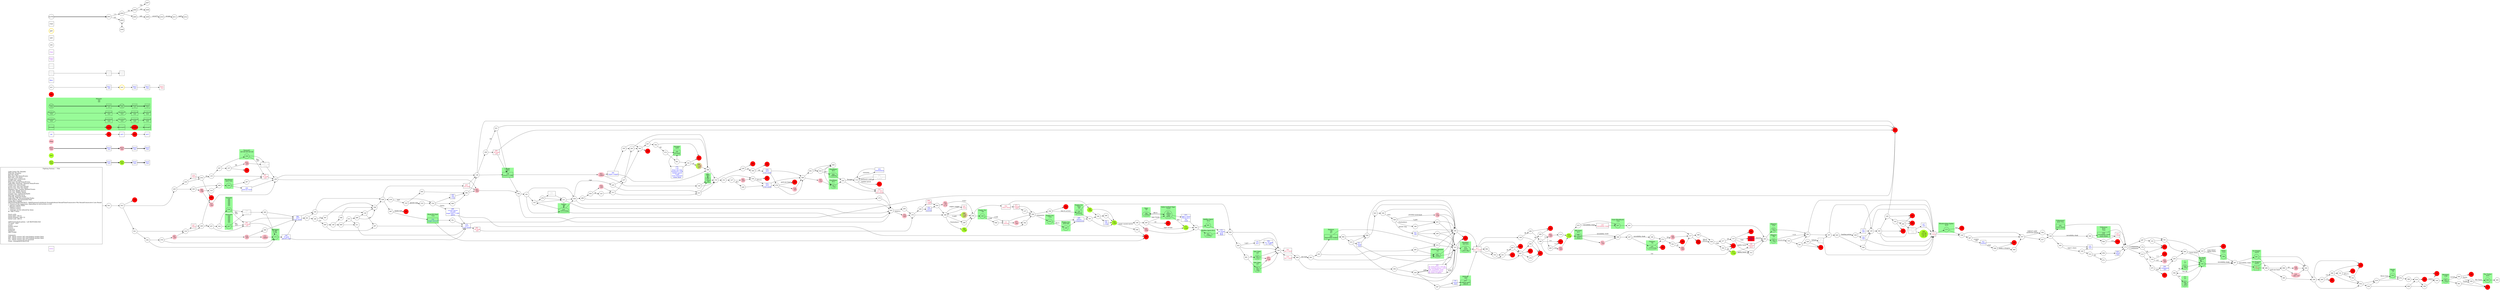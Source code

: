 digraph {
	// graph defaults
	rankdir=LR
	mclimit=50
	nodesep=.3 // changes horizontal separation of nodes
	ranksep=.4 // changes vertical separation of nodes
	node [height=.7
		width=.7
		shape=ellipse
		margin=0]
	edge[weight=5]
	stylesheet="../style.css"
	
	subgraph ShopMenu {
		node [fontcolor = "purple" shape = "rect" margin = 0.1]
		menu
	}

	// a box for a graph label
	// note that you can override the defaults set above
	title [label = "Fighting Fantasy --: Title\n\n \
		Light Green Fill: Benefits\l \
		Pink Fill: Penalties\l \
		Red Fill: Death\l \
		Blue Text: Key Items/Events\l \
		Red Text: Lost Items\l \
		Orange Text: Codewords\l \
		Purple Text: Shops\l \
		Blue Line: Forced Items/Events\l \
		Light Blue Text/Line: Optional Items/Events\l \
		Purple Line: Dice Events\l \
		Green Line: Stat Test Passed\l \
		Brown Line: Stat Test Failed\l \
		Magenta Line: Combat Related Events\l \
		Grey Text: Riddle Answer\l \
		Grey Line: Hidden Option\l \
		Orange Line: Codewords/Spells\l \
		Red Line: Possible Error\l \
		Gold Fill: Required Nodes\l \
		Light Blue Fill: Recommended Nodes\l \
		Gold Outline: Recommended Path\l \
		Green Box: Combat\l \
		SK/ST/LK/AT/AR/TM/CW/CL: Skill/Stamina/Luck/Attack Strength/Attack Round/Time/Consecutive Win Round/Consecutive Lose Round\l \
		?: Chance of this happening, depending on instructions in text\l \
		*: Special Combat Rules\l \
		-: Negative Status\l \
		+: Positive Status\l \
		^: Damage can be reduced by items\l \
		@: Take 2 items\l\l \
		Starts with:\l \
		Initial Skill: 1d6+6\l \
		Initial Stamina: 2d6+12\l \
		Initial Luck: 1d6+6\l\l \
		skill/stamina/luck potion: +all SK/ST/LK&1ILK\l \
		10 meal: +4ST\l \
		sword\l \
		leather armor\l \
		lantern\l \
		tinderbox\l \
		backpack\l \
		2d6+6 gold\l\l \
		Comments:\l \
		039-: Meals restore 3ST until finding another flask\l \
		067-: Meals restore 3ST until finding another flask\l \
		227-: Meals restore 3ST at mountain\l \
		Order: item/gold/AT/SK/ST/LK\l \
		"
		shape = "box"
		margin = 0.1]
		
	subgraph Boost {
		node [style = "filled" color = "greenyellow"]
		boo1 [label = "\N\n text"]
		boo3 [label = "\N\n text"]
		010 [label = "\N\n +1LK"]
		026 [label = "\N\n +2ST"]
		066 [label = "\N\n +1LK"]
		075 [label = "\N\n +1LK"]
		086 [color = "greenyellow:pink" label = "\N\n +1LK\n -2ST"]
		177 [label = "\N\n +2ST"]
		266 [color = "greenyellow:pink" label = "\N\n +1LK\n -2ST"]
		308 [label = "\N\n +all SK/\n +all ST/\n +all LK"]
		389 [label = "\N\n +4ST"]
		bstt
	}

	subgraph Damage {
		node [style = "filled" color = "pink"]
		dam1 [label = "\N\n text"]
		dam3 [label = "\N\n text"]
		003 [label = "\N\n -1d6ST"]
		012 [label = "\N\n -2ST"]
		018 [label = "\N\n -2ST"]
		027 [label = "\N\n -2ST"]
		035 [label = "\N\n -1d6+1ST"]
		052 [label = "\N\n -4ST"]
		083 [label = "\N\n -2LK"]
		097 [label = "\N\n -2ST"]
		110 [label = "\N\n -1LK"]
		118 [label = "\N\n -3ST"]
		147 [label = "\N\n -1ST"]
		186 [label = "\N\n -1SK"]
		199 [label = "\N\n -3ST"]
		203 [label = "\N\n -2ST"]
		233 [label = "\N\n -3ST"]
		234 [label = "\N\n -2ST"]
		253 [label = "\N\n -2ST"]
		259 [label = "\N\n -2ST"]
		274 [label = "\N\n -1d6ST"]
		277 [label = "\N\n -1LK"]
		311 [label = "\N\n -1ST"]
		312 [label = "\N\n -?ST\n (1-2)"]
		337 [label = "\N\n -2ST"]
		339 [label = "\N\n -2ST"]
		376 [label = "\N\n -6ST"]
		377 [label = "\N\n -3ST"]
		ddgg
	}
	
	subgraph Death {
		node [style = "filled" color = "red"]
		ddt
		ddt2
		monddt
		monddt2
		017
		059
		063
		065
		074
		075
		090
		102
		109
		116
		119
		134
		136
		139
		146
		153
		159 [fontcolor = "blue" shape = "rect" label = "\N\n -helmet?\n (2)"]
		163
		170
		174
		185
		187
		191
		192
		197
		209
		216
		229
		235 [label = "\N\n -2ST"]
		252
		260
		262
		263
		273
		280
		288
		292
		317
		324
		328
		329
		331
		347
		349
		360
		363
		381
		ddtt
	}

	subgraph Key_Item {
		node [fontcolor = "blue" shape = "rect"]
		key1 [label = "\N\n info" tooltip = "info text"]
		key2 [label = "\N\n text"]
		key3 [label = "\N\n text"]
		key4 [fontcolor = "crimson" label = "\N\n -text"]
		boo2 [class = "bst" label = "\N\n text"]
		boo4 [class = "bst" label = "\N\n text"]
		boo5 [class = "bst" label = "\N\n text"]
		dam2 [class = "ddg" label = "\N\n text"]
		dam4 [class = "ddg" label = "\N\n text"]
		dam5 [class = "ddg" label = "\N\n text"]
		opt
		opt2 [class = "bst"]
		opt3 [class = "bst"]
		002 [fontcolor = "crimson" label = "\N\n eat 2 meal"]
		005 [fontcolor = "crimson" label = "\N\n -all meal"]
		011 [class = "ddg" label = "\N\n curse\n -2LK"]
		013 [fontcolor = "crimson" label = "\N\n eat 2 meal"]
		015 [class = "ddg" label = "\N\n -2ST?\n (!eat meal)"]
		022 [label = "\N\n Vashti?"]
		029 [label = "\N\n untie?\n (LK)"]
		030 [label = "\N\n Cholumbara"]
		034 [fontcolor = "crimson" label = "\N\n eat 1 meal"]
		039 [fontcolor = "crimson" label = "\N\n -flask"]
		042 [fontcolor = "crimson" label = "\N\n -other items"]
		044 [label = "\N\n info" tooltip = "juja riddle"]
		067 [fontcolor = "crimson" label = "\N\n -flask"]
		071 [class = "bst" fontcolor = "crimson" label = "\N\n -helmet\n +4ST"]
		082 [class = "ddg" fontcolor = "crimson" label = "\N\n -all meal\n -3ST"]
		099 [class = "bst" fontcolor = "crimson" label = "\N\n -1 gold\n +2ST"]
		103 [fontcolor = "crimson" label = "\N\n -invisibility cloak"]
		105 [label = "\N\n ant?"]
		106 [label = "\N\n 10 gold\n garnet ring"]
		111 [fontcolor = "crimson" label = "\N\n -helmet"]
		115 [class = "ddg" label = "\N\n -2ST?\n (!eat meal)"]
		121 [class = "bst" fontcolor = "crimson" label = "\N\n +2~4ST\n (eat meal)"]
		132 [label = "\N\n 10 meals\n pack\n flask"]
		150 [label = "\N\n magic mirror?"]
		152 [class = "bst" label = "\N\n +4ST?\n (sorrel)"]
		167 [label = "\N\n info" tooltip = "3 doors pick wooden"]
		169 [class = "bst" label = "\N\n info\n +1LK" tooltip = "holding 2 objects between oaks"]
		172 [label = "\N\n 3 of:\n brass ear-ring\n Snattacat's tusk\n leather pouch\n 5 gold\n stone statuette\n water flask"]
		179 [class = "ddg" label = "\N\n curse\n -2LK"]
		183 [class = "ddg" fontcolor = "crimson" label = "\N\n -1d meal\n -1ST"]
		188 [fontcolor = "crimson" label = "\N\n -helmet?\n (4x1)"]
		194 [label = "\N\n tied"]
		205 [fontcolor = "crimson" label = "\N\n -item"]
		219 [class = "ddg" label = "\N\n -2ST?\n (!eat meal)"]
		232 [class = "bst" label = "\N\n info\n +1LK" tooltip = "sceptre and orb"]
		238 [label = "\N\n info" tooltip = "3 doors pick wooden"]
		244 [fontcolor = "crimson" label = "\N\n -cloak"]
		246 [class = "ddg" label = "\N\n -companion\n -2ST"]
		248 [class = "bst" label = "\N\n crystal mirror\n 30 gold\n magic bow (+1SK)\n -galrin"]
		268 [label = "\N\n helmet\n 3 companions"]
		269 [label = "\N\n rope"]
		269 [label = "\N\n pick-axe head"]
		304 [class = "ddg" label = "\N\n +0~10 gold\n (-0~5ST)"]
		333 [class = "bst" label = "\N\n tiger's claws\n Hever horn\n 3ST\n +2LK"]
		340 [class = "ddg" fontcolor = "crimson" label = "\N\n -all meal\n -2ST"]
		353 [label = "\N\n info" tooltip = "always pick middle way"]
		361 [class = "ddg" fontcolor = "crimson" label = "\N\n -1d meal\n -1ST"]
		374 [fontcolor = "crimson" label = "\N\n -meal"]
		394 [label = "\N\n copper nugget"]
		398 [class = "ddg" label = "\N\n -2ST?\n (!eat meal)"]
		kkyy
	}
	
	subgraph Key_Word {
		node [fontcolor = "grey" shape = "rect"]
		wrd1 [label = "\N\n text"]
		wrd2 [label = "\N\n text"]
		wrd3 [label = "\N\n text"]
		085 [class = "bst" label = "\N\n Galrin: 100\n +2LK"]
		092 [label = "\N\n sceptre: 1"]
		161 [label = "\N\n orb: 21"]
		215 [class = "bst" label = "\N\n page: 208\n +4ST\n +2LK"]
		301 [label = "\N\n tusk: 11 dragons\n 8 seeds"]
		346 [class = "bst" label = "\N\n Galrin: 100\n +2LK"]
		wrdd
	}
	
	subgraph Shop {
		node [fontcolor = "purple" shape = "rect"]
		shop1 [label = "\N\n text"]
		080 [label = "\N\n 3g: luck potion (+all LK)\l 5g: healing potion (+6ST)\l 10g: invisibility cloak\l 5g: antifreeze potion\l 6g: boots of agility\l"]
		shpp
	}
	
	subgraph Combat {
		style = "filled" color = "palegreen"
		subgraph cluster_00 {
			label = "Monster\n 0/0\n 0/0"
			mon1 [label = "\N\n text"]
			mon2 [shape = "rect" class = "kky" label = "\N\n text"]
			mon3 [label = "\N\n text"]
			mon4 [shape = "rect" class = "kky" label = "\N\n text"]
			mon5 [shape = "rect" class = "kky" label = "\N\n text"]
			monboo1 [class = "bst" label = "\N\n text"]
			monboo2 [shape = "rect" class = "bst kky" label = "\N\n text"]
			monboo3 [class = "bst" label = "\N\n text"]
			monboo4 [shape = "rect" class = "bst kky" label = "\N\n text"]
			monboo5 [shape = "rect" class = "bst kky" label = "\N\n text"]
			mondam1 [class = "ddg" label = "\N\n text"]
			mondam2 [shape = "rect" class = "ddg kky" label = "\N\n text"]
			mondam3 [class = "ddg" label = "\N\n text"]
			mondam4 [shape = "rect" class = "ddg kky" label = "\N\n text"]
			mondam5 [shape = "rect" class = "ddg kky" label = "\N\n text"]
			monopt [shape = "rect" class = "bst kky"]
			monddt
			monopt2 [shape = "rect" class = "bst kky"]
			monddt2
			monopt3 [shape = "rect" class = "bst kky"]
		}

		subgraph cluster_01 {
			label = "Pygmy Orc\n 7/10"
			014
		}
		
		subgraph cluster_02 {
			label = "The Traitor\n 8/10"
			040
		}
		
		subgraph cluster_03 {
			label = "Spit Viper\n 4/4"
			041 [class = "ddg" label = "\N\n -5AT\n -1SK"]
		}
		
		subgraph cluster_04 {
			label = "Alligator\n 7/10"
			043 [label = "\N\n -1AT"]
		}
		
		subgraph cluster_05 {
			label = "Ice Dragon*\n 10/10"
			046 [shape = "rect" fontcolor = "crimson" label = "\N\n -cloak"]
		}
		
		subgraph cluster_06 {
			label = "Shadow Monster\n 7/6"
			055 [label = "\N\n -1DMG"]
		}
		
		subgraph cluster_07 {
			label = "???\n ?/?"
			060 [class = "ddg" label = "\N\n -1SK\n -2ST"]
		}
		
		subgraph cluster_08 {
			label = "Nandibear\n 9/11"
			064 [label = "\N\n -1d6EST"]
		}
		
		subgraph cluster_09 {
			label = "Wildcat*\n 6/8"
			077 [shape = "rect" label = "\N\n wildcat pelt?\n (AR&le;4)"]
		}
		
		subgraph cluster_10 {
			label = "Hellfire Spirit 9/12"
			093 [label = "\N\n +1DMG"]
		}
		
		subgraph cluster_11 {
			label = "Hill Giant\n 9/11"
			098 [shape = "rect" label = "\N\n 3 gold?\n (win)"]
		}
		
		subgraph cluster_12 {
			label = "Nandibear\n 9/11"
			101 [label = "\N\n -1AT"]
		}
		
		subgraph cluster_13 {
			label = "Bloodsucking Spider\n 6/14"
			113
		}
		
		subgraph cluster_14 {
			label = "Pygmy Orc\n 7/8"
			120
		}
		
		subgraph cluster_15 {
			label = "Pygmy Orc\n 6/10 5/8"
			129
		}
		
		subgraph cluster_16 {
			label = "Ice Hulk\n 6/12"
			142
		}
		
		subgraph cluster_17 {
			label = "Chimera\n 7/6"
			145 [class = "ddg" label = "\N\n -1ST/round"]
		}
		
		subgraph cluster_18 {
			label = "Wood Elf Chief\n 7/10"
			150
		}
		
		subgraph cluster_19 {
			label = "Wight\n 9/12"
			156 [shape = "rect" label = "\N\n sword (+1SK)"]
		}
		
		subgraph cluster_20 {
			label = "Spriggan\n 6/8\n 7/8"
			171
		}
		
		subgraph cluster_21 {
			label = "?\n ?/?"
			182 [class = "ddg" label = "\N\n -1ST"]
		}
		
		subgraph cluster_22 {
			label = "Chion\n 7/13"
			198
		}
		
		subgraph cluster_23 {
			label = "Tentacle*\n 6/6\n 6/6\n 6/6\n 6/6\n 6/6"
			207
		}
		
		subgraph cluster_24 {
			label = "Vermin\n 5/6"
			212 [class = "ddg" label = "\N\n -1ST/round"]
		}
		
		subgraph cluster_25 {
			label = "Pygmy Orc\n 6/10\n 5/8"
			220 [shape = "rect" label = "\N\n helmet"]
		}
		
		subgraph cluster_26 {
			label = "Ice Dragon\n 10/14"
			241
		}
		
		subgraph cluster_27 {
			label = "Blackheart\n 6/10 7/10"
			254
		}
		
		subgraph cluster_28 {
			label = "Spit Viper\n 4/4"
			255 [label = "\N\n -2AT"]
		}
		
		subgraph cluster_29 {
			label = "Hellfire Spirit\n 9/12"
			281
		}
		
		subgraph cluster_30 {
			label = "Tribesman*\n 8/10 7/12"
			282 [shape = "rect" class = "kky" label = "\N\n snow-shoes"]
		}
		
		subgraph cluster_31 {
			label = "Morgana\n 11/6"
			295 [label = "\N\n -1DG"]
		}
		
		subgraph cluster_32 {
			label = "Doragar\n 9/10"
			309 [shape = "rect" class = "kky"label = "\N\n Doragar"]
		}
		
		subgraph cluster_33 {
			label = "Tribesman\n 8/10\n 7/12"
			318 [shape = "rect" class = "kky" label = "\N\n -invisibility cloak\n snow-shoes"]
		}
		
		subgraph cluster_34 {
			label = "Bats\n 5/12"
			325 [shape = "rect" class = "loss" label = "\N\n -item\n -1AT"]
		}
		
		subgraph cluster_35 {
			label = "Giant Bloodhawk\n 7/12"
			327
		}
		
		subgraph cluster_36 {
			label = "Tentacle*\n 6/6 6/6 6/6 6/6 6/6"
			330
		}
		
		subgraph cluster_37 {
			label = "Hands\n 7/8"
			335
		}
		
		subgraph cluster_38 {
			label = "Tiger\n ?/?"
			348 [label = "\N\n +2EDG"]
		}
		
		subgraph cluster_39 {
			label = "Saber-toothed Tiger\n 11/12"
			371 [label = "\N\n -1dEST\n -1SK?\n (EST)"]
		}
		
		subgraph cluster_40 {
			label = "Mordida*\n 5/8 5/10"
			375 [class = "ddg" label = "\N\n -2ST?\n (lose AR)"]
		}
		
		subgraph cluster_41 {
			label = "Tentacle\n 6/6\n 6/6\n 6/6\n 6/6\n 6/6"
			379
		}
		
		subgraph cluster_42 {
			label = "Alligator\n 7/8"
			380 [label = "\N\n -1AT"]
		}
		
		subgraph cluster_43 {
			label = "Skeleton\n 5/8\n 5/7"
			386 [shape = "rect" class = "kky" label = "\N\n bejewelled choker"]
		}
		
		cbtt
	}

	subgraph Optional {
		node [shape = "rect" class = "opt kky"]
		opt [class = "opt kky"]
		monopt [class = "opt kky"]
		opt2 [class = "opt kky"]
		monopt2 [class = "opt kky"]
		opt3 [class = "opt kky"]
		monopt3 [class = "opt kky"]
		optt
	}
	
	subgraph Path {
		node [class = "path" penwidth = 3 color = "gold"]
		txt2
		key2 [class = "path"]
		wrd2 [class = "path"]
		key3
		wrd3
		boo3 [class = "path"]
		boo4 [class = "path bst"]
		boo5
		dam3 [class = "path"]
		dam4 [class = "path ddg"]
		dam5
		monboo3 [class = "path bst"]
		monboo4 [class = "path bst kky"]
		monboo5
		mondam3 [class = "path ddg"]
		mondam4 [class = "path ddg kky"]
		mondam5
		mon3 [class = "path"]
		mon4 [class = "path kky"]
		ddt2 [class = "path"]
		opt3 [class = "path opt kky"]
		monddt2 [class = "path"]
		monopt3 [class = "path opt kky"]
		pptt
	}
	
	subgraph Required {
		node [shape = "rect" class = "req kky"]
		key3 [class = "req kky"]
		wrd3 [class = "req kky"]
		boo5 [class = "req kky"]
		dam5 [class = "req kky"]
		monboo5 [class = "req kky"]
		mondam5 [class = "req kky"]
		mon5 [class = "req kky"]
		400 [class = "req" shape = "octagon"]
	}
	
	subgraph Required2 {
		node [shape = "rect" class = "req2 kky"]
		req2 [class = "req2 kky"]
	}
	
	mon1 -> mon2 -> mon3 -> mon4 -> mon5 [penwidth = 3]
	boo1 -> boo2 -> boo3 -> boo4 -> boo5 [penwidth = 3]
	dam1 -> dam2 -> dam3 -> dam4 -> dam5 [penwidth = 3]
	txt1 -> key1 -> txt2 -> key2 -> key3 -> key4
	wrd1 -> wrd2 -> wrd3
	opt -> ddt -> opt2 -> ddt2 -> opt3
	monboo1 -> monboo2 -> monboo3 -> monboo4 -> monboo5
	mondam1 -> mondam2 -> mondam3 -> mondam4 -> mondam5
	monopt -> monddt -> monopt2 -> monddt2 -> monopt3

	myTitle -> z001 [penwidth = 3]
	z001 -> z002 [class = "dice" label = "1-3"]
	z001 -> z003 [class = "dice" label = "4-6"]
	z002 -> z004 [class = "pass" label = "LK"]
	z002 -> z005 [class = "fail"]
	z003 -> z006 [dir = "both"]
	z004 -> z007 [class = "req" label = "req"]
	z004 -> z008 [class = "opt" label = "-opt"]
	z005 -> z009 [class = "info" label = "info"]
	z009 -> z010 [class = "err" label = "error(?)"]
	z010 -> z011 [class = "cbt" label = "escape"]
	z011 -> z012 [class = "skl" label = "spell"]
	{
		rank = same
		z003
		z006
	}

	title -> 001
	001 -> 053
	002 -> 068
	003 -> 394
	003 -> 144
	004 -> 258 [class = "req" label = "Vashti"]
	004 -> 136
	005 -> 027
	005 -> 138
	006 -> 101
	007 -> 288
	007 -> 047
	008 -> 111
	009 -> 211
	009 -> 073
	010 -> 098
	010 -> 070
	011 -> 056
	011 -> 323
	012 -> 085
	013 -> 148
	013 -> 047
	013 -> 332
	013 -> 062
	013 -> 221
	014 -> 268
	014 -> 129 [class = "cbt" label = "AR>5"]
	015 -> 399
	015 -> 276
	016 -> 059
	016 -> 306
	017
	018 -> 313
	019 -> 335 [class = "req" label = "Hever horn"]
	019 -> 072
	020 -> 140
	020 -> 202
	021 -> 316
	021 -> 242
	022 -> 208 [class = "pwd" label = "page"]
	022 -> 329
	023 -> 164
	023 -> 336
	024 -> 312
	024 -> 396
	025 -> 338 [class = "opt" label = "-healing potion"]
	025 -> 300
	026 -> 058 [class = "req" label = "magic crystal mirror"]
	026 -> 149
	027 -> 362
	028 -> 218
	028 -> 005
	028 -> 087
	029 -> 173
	030 -> 112
	031 -> 263
	031 -> 156
	032 -> 019
	032 -> 224
	033 -> 064 [class = "pass" label = "SK-1"]
	033 -> 006 [class = "fail"]
	034 -> 068
	035 -> 204
	036 -> 343
	036 -> 289
	036 -> 225 [class = "opt" label = "rope"]
	037 -> 344 [class = "req" label = "wildcat's pelt/\n antifreeze potion"]
	037 -> 227
	038 -> 302 [class = "opt" label = "-rope"]
	038 -> 217
	039 -> 076
	040 -> 400
	041 -> 277
	041 -> 140
	042 -> 071
	042 -> 389
	043 -> 393
	044 -> 336
	044 -> 323
	044 -> 249
	045 -> 382
	046 -> 204
	046 -> 298
	047 -> 090
	047 -> 278
	047 -> 134
	047 -> 359
	048 -> 358
	049 -> 306
	049 -> 016
	050 -> 029
	051 -> 033 [class = "pass" label = "LK"]
	051 -> 006 [class = "fail"]
	052 -> 114
	053 -> 109
	053 -> 245
	053 -> 021
	054 -> 124 [class = "pass" label = "LK"]
	054 -> 018 [class = "fail"]
	055 -> 323
	055 -> 336
	056 -> 023
	056 -> 336
	057 -> 352
	057 -> 388
	058 -> 209
	059 -> 100 [class = "pwd" label = "Galrin"]
	060 -> 142
	061 -> 309
	061 -> 141
	062 -> 332
	063
	064 -> 222
	065
	066 -> 078
	067 -> 226
	068 -> 291 [class = "req" label = "ant trail"]
	068 -> 350
	069 -> 382
	070 -> 103 [class = "opt" label = "invisibility cloak"]
	070 -> 327
	071 -> 166
	071 -> 137
	072 -> 369
	072 -> 170
	073 -> 211
	073 -> 286
	074
	075 -> 372 [class = "req" label = "agility boots"]
	075 -> 188
	076 -> 135 [class = "pass" label = "LK"]
	076 -> 280 [class = "fail"]
	077 -> 013
	078 -> 042
	078 -> 120
	079 -> 171
	079 -> 097
	080 -> 236
	080 -> 323
	080 -> 336
	081 -> 258 [class = "req" label = "Vashti"]
	081 -> 347
	082 -> 178
	083 -> 384
	084 -> 315
	084 -> 056
	085 -> 108
	086 -> 388
	087 -> 192 [class = "req" label = "hands tied"]
	087 -> 150
	088 -> 037
	089 -> 254
	090
	091 -> 255 [class = "pass" label = "LK"]
	091 -> 041 [class = "fail"]
	092 -> 231
	093 -> 132
	094 -> 244 [class = "dice" label = "1-3"]
	094 -> 174 [class = "dice" label = "4-6"]
	095 -> 297
	095 -> 158
	096 -> 339 [class = "pass" label = "LK"]
	096 -> 035 [class = "fail"]
	097 -> 316
	097 -> 234
	098 -> 180 [class = "opt" label = "-invisibility cloak"]
	098 -> 311
	098 -> 180
	099 -> 024
	100 -> 295
	101 -> 222
	102
	103 -> 327
	104 -> 197 [class = "fail"]
	104 -> 015 [class = "pass" label = "ST&ge;12"]
	105 -> 304
	105 -> 140
	106 -> 115
	106 -> 398
	107 -> 231
	107 -> 279
	108 -> 027
	108 -> 138
	109
	110 -> 336
	110 -> 323
	111 -> 166
	111 -> 377
	111 -> 342
	112 -> 301 [class = "req" label = "snattacat's tusk"]
	112 -> 331 [class = "req" label = "leather pouch"]
	112 -> 030 [class = "req" label = "statuette"]
	112 -> 121
	113 -> 273 [class = "cbt" label = "flee"]
	113 -> 126
	114 -> 010
	115 -> 263
	115 -> 082
	116
	117 -> 235
	117 -> 368
	118 -> 399
	119
	120 -> 008 [class = "cbt" label = ">2AR"]
	120 -> 111 [class = "cbt" label = ">2AR"]
	121 -> 343
	122 -> 261
	122 -> 393
	123 -> 198 [class = "req" label = "snow-shoes/\n agility boots"]
	123 -> 363
	124 -> 313
	125 -> 374
	125 -> 345
	126 -> 387
	126 -> 037
	127 -> 203 [class = "fail"]
	127 -> 228 [class = "pass" label = "SK-1"]
	128 -> 390 [class = "opt" label = "-invisibility cloak"]
	128 -> 383
	128 -> 282
	129 -> 268
	130 -> 297 [class = "pass" label = "LK"]
	130 -> 358 [class = "fail"]
	131 -> 153 [class = "fail"]
	131 -> 354 [class = "pass" label = "ST&ge;11"]
	132 -> 020
	133 -> 372 [class = "req" label = "agility boots"]
	133 -> 188 [class = "req" label = "rope"]
	133 -> 159
	133 -> 324
	134
	135 -> 183
	135 -> 307
	136
	137 -> 166
	138 -> 156
	138 -> 263
	138 -> 189
	139
	140 -> 002
	140 -> 034
	141 -> 086 [class = "pass" label = "LK"]
	141 -> 163 [class = "fail"]
	142 -> 267 [class = "opt" label = "-invisibility cloak"]
	142 -> 392 [class = "cbt" label = "win AR"]
	142 -> 267
	143 -> 360
	143 -> 341
	144 -> 325
	144 -> 370
	145 -> 063
	145 -> 272
	146
	147 -> 101
	148 -> 134 [class = "fail"]
	148 -> 206 [class = "pass" label = "SK"]
	149 -> 240
	149 -> 083
	150 -> 209
	150 -> 351
	151 -> 127
	151 -> 104
	152 -> 024
	153
	154 -> 248 [class = "opt" label = "-Galrin"]
	154 -> 169
	154 -> 069
	155 -> 314
	155 -> 194
	156 -> 362
	156 -> 003
	157 -> 216 [class = "fail"]
	157 -> 012 [class = "pass" label = "SK"]
	158 -> 009
	158 -> 048
	159 -> 293 [class = "dice" label = "3x(2-6)"]
	160 -> 219 [class = "pass" label = "LK"]
	160 -> 349 [class = "fail"]
	161 -> 357
	161 -> 374
	162 -> 259 [class = "pass" label = "LK"]
	162 -> 139 [class = "fail"]
	163
	164 -> 326 [class = "opt" label = "-item"]
	164 -> 336
	165 -> 381
	165 -> 263
	165 -> 193
	166 -> 014 [class = "req" label = "companion"]
	166 -> 356
	167 -> 374
	168 -> 052 [class = "dice" label = "1-2"]
	168 -> 017 [class = "dice" label = "3-4"]
	168 -> 116 [class = "dice" label = "5-6"]
	169 -> 382
	170
	171 -> 106
	172 -> 141
	173 -> 287
	173 -> 210 [class = "req" label = "1 companion"]
	173 -> 176 [class = "req" label = "2 companion"]
	174
	175 -> 343
	176 -> 378 [class = "pass" label = "LK"]
	176 -> 360 [class = "fail"]
	177 -> 384
	178 -> 305
	178 -> 396
	179 -> 077
	180 -> 247
	180 -> 117
	181 -> 036
	181 -> 212
	181 -> 107
	182 -> 142
	183 -> 108
	184 -> 296
	184 -> 232
	185
	186 -> 337
	186 -> 310
	187
	188 -> 293
	189 -> 031 [class = "pass" label = "LK"]
	189 -> 340 [class = "fail"]
	190 -> 272
	191
	192
	193 -> 229
	193 -> 264
	193 -> 187
	194 -> 173
	195 -> 391 [class = "dice" label = "1-4"]
	195 -> 095 [class = "dice" label = "5-6"]
	196 -> 223
	197
	198 -> 267
	199 -> 117
	200 -> 178
	201 -> 293
	202 -> 105 [class = "req" label = "+ant?"]
	202 -> 091
	202 -> 140
	203 -> 104
	204 -> 256
	205 -> 396
	206 -> 102
	206 -> 168
	207 -> 361 [class = "cbt" label = "flee\n -2ST"]
	207 -> 346
	208 -> 088 [class = "pwd" label = "seeds x dragons"]
	208 -> 329
	209
	210 -> 275 [class = "pass" label = "LK"]
	210 -> 360 [class = "fail"]
	211 -> 115
	212 -> 036
	212 -> 107
	212 -> 343
	213 -> 325
	213 -> 370
	214 -> 323
	214 -> 336
	215 -> 308
	215 -> 167
	216
	217 -> 133 [class = "pass" label = "LK"]
	217 -> 116 [class = "fail"]
	218 -> 319 [class = "req" label = "tied"]
	218 -> 154
	219 -> 399
	219 -> 276
	220 -> 321
	220 -> 020
	221 -> 007 [class = "pass" label = "LK"]
	221 -> 191 [class = "fail"]
	222 -> 112 [class = "req" label = "Dorager"]
	222 -> 121
	223 -> 336
	223 -> 323
	224 -> 049
	224 -> 019
	225 -> 237
	225 -> 213
	226 -> 257 [class = "pass" label = "LK"]
	226 -> 280 [class = "fail"]
	227 -> 128
	228 -> 015
	229
	230 -> 039
	230 -> 076
	231 -> 036
	231 -> 212
	231 -> 343
	232 -> 026
	233 -> 250
	234 -> 274
	234 -> 294
	235 -> 038 [class = "pass" label = "SK&ge;8\n ST&ge;12"]
	236 -> 080 [class = "opt" label = "gold"]
	236 -> 397
	236 -> 185
	237 -> 283
	237 -> 364
	238 -> 125
	238 -> 374
	239 -> 160 [class = "pass" label = "LK"]
	239 -> 260 [class = "fail"]
	240 -> 177 [class = "pass" label = "tiger escape"]
	240 -> 371 [class = "pass" label = "tiger found"]
	240 -> 262 [class = "dice" label = "C9"]
	241 -> 204
	241 -> 298
	242 -> 079
	242 -> 171
	243 -> 386
	243 -> 285
	244 -> 173
	245 -> 230
	245 -> 303
	246 -> 250
	247 -> 190 [class = "opt" label = "-invisibility cloak"]
	247 -> 145
	248 -> 209
	248 -> 115
	249 -> 336
	249 -> 323
	250 -> 284
	250 -> 142
	251 -> 334
	251 -> 195
	252
	253 -> 010
	254 -> 269
	254 -> 367
	255 -> 277
	255 -> 140
	256 -> 032
	256 -> 119
	256 -> 290
	257 -> 361
	257 -> 322
	258 -> 040 [class = "pwd" label = "Ifor Tynin"]
	258 -> 347
	259 -> 117
	260
	261 -> 320
	261 -> 074
	261 -> 393
	262
	263
	264 -> 229
	264 -> 381
	264 -> 215
	265 -> 017 [class = "dice" label = "1-4"]
	265 -> 253 [class = "dice" label = "5-6"]
	266 -> 078
	267 -> 046 [class = "opt" label = "-invisibility cloak"]
	267 -> 241
	268 -> 321
	269 -> 108
	270 -> 154
	271 -> 173
	272 -> 199 [class = "pass" label = "LK"]
	272 -> 162 [class = "fail"]
	273
	274 -> 171
	275 -> 317 [class = "req" label = "tied"]
	275 -> 246
	276 -> 118
	276 -> 292 [class = "opt" label = "-pick-axe head"]
	276 -> 399
	277 -> 140
	278 -> 134
	279 -> 231
	279 -> 092
	280
	281 -> 132
	282 -> 173
	283 -> 364
	283 -> 388
	284 -> 142 [class = "opt" label = "!snow-shoes"]
	284 -> 123
	285 -> 055
	285 -> 214
	286 -> 130
	286 -> 358
	287 -> 143
	287 -> 341
	288
	289 -> 175
	289 -> 054
	290 -> 065 [class = "dice" label = "1-4"]
	290 -> 366 [class = "dice" label = "5-6"]
	291 -> 055
	291 -> 243
	292
	293 -> 043
	293 -> 380
	294 -> 398
	295 -> 004 [class = "req" label = "cursed"]
	295 -> 081
	296 -> 026
	297 -> 115
	298 -> 395 [class = "req" label = "pick-axe head"]
	298 -> 096
	299 -> 078
	300 -> 125
	300 -> 374
	301 -> 112
	302 -> 116 [class = "fail"]
	302 -> 075 [class = "pass" label = "SK"]
	303 -> 089
	303 -> 186
	304 -> 140
	305 -> 099
	305 -> 152
	306 -> 170
	307 -> 157
	307 -> 330
	308 -> 374
	309 -> 172
	310 -> 089
	311 -> 180
	312 -> 078 [class = "dice" label = "5-6x3"]
	313 -> 237
	313 -> 213
	314 -> 271 [class = "pass" label = "LK"]
	314 -> 050 [class = "fail"]
	315 -> 011
	315 -> 056
	315 -> 323
	316 -> 067
	316 -> 226
	317
	318 -> 173
	319 -> 270 [class = "req" label = "garnet ring"]
	319 -> 045
	320 -> 161 [class = "req" label = "helmet"]
	320 -> 074
	321 -> 184
	321 -> 026
	322 -> 379
	322 -> 207
	323 -> 080 [class = "opt" label = "gold"]
	323 -> 375
	323 -> 185
	324
	325 -> 370
	326 -> 223 [class = "req" label = "3 gold"]
	326 -> 110 [class = "req" label = "jewelled neck-band"]
	326 -> 044 [class = "req" label = "garnet ring"]
	326 -> 196 [class = "req" label = "Cholumbara"]
	327 -> 201
	328
	329
	330 -> 183 [class = "cbt" label = "flee\n -2ST"]
	330 -> 085
	331
	332 -> 047
	332 -> 221
	333 -> 384
	334 -> 130
	334 -> 028
	335 -> 072
	336 -> 080 [class = "opt" label = "gold"]
	336 -> 013
	336 -> 185
	337 -> 108
	338 -> 353
	338 -> 238
	339 -> 204
	340 -> 263
	340 -> 156
	341 -> 284
	341 -> 142
	342 -> 166
	343 -> 376 [class = "req" label = "meal&le;2"]
	343 -> 200
	344 -> 128
	345 -> 374
	345 -> 187
	345 -> 229
	345 -> 165
	346 -> 385
	347
	348 -> 371
	349
	350 -> 236
	350 -> 055
	351 -> 115
	352 -> 373 [class = "pass" label = "LK"]
	352 -> 163 [class = "fail"]
	353 -> 125
	353 -> 374
	354 -> 119
	354 -> 032
	355 -> 283
	355 -> 364
	356 -> 220 [class = "opt" label = "bow & arrows"]
	356 -> 252
	357 -> 025
	357 -> 125
	358 -> 028
	359 -> 134 [class = "fail"]
	359 -> 365 [class = "pass" label = "SK"]
	360
	361 -> 398
	361 -> 171
	362 -> 181
	362 -> 343
	363
	364 -> 328
	364 -> 057
	365 -> 102
	365 -> 265
	366 -> 131
	366 -> 119
	366 -> 032
	367 -> 183
	368 -> 038
	369 -> 016
	370 -> 239
	370 -> 151
	371 -> 348 [class = "cbt" label = "AR>4"]
	371 -> 333
	371 -> 177 [class = "cbt" label = "flee"]
	372 -> 293
	373 -> 061
	373 -> 309
	374 -> 113
	374 -> 126
	375 -> 013
	376 -> 178
	377 -> 342
	378 -> 146 [class = "dice" label = "1-3"]
	378 -> 233 [class = "dice" label = "4-6"]
	379 -> 361 [class = "cbt" label = "flee\n -2ST"]
	379 -> 346
	380 -> 393 [class = "dice" label = "4-10"]
	380 -> 122 [class = "dice" label = "2,3,11,12"]
	381
	382 -> 027
	382 -> 138
	383 -> 155 [class = "req" label = "tiger's claws"]
	383 -> 194
	384 -> 093
	384 -> 281
	385 -> 398
	385 -> 171
	386 -> 084
	386 -> 214
	387 -> 022 [class = "pwd" label = "scepter\n orb"]
	387 -> 037
	388 -> 325
	388 -> 370
	389 -> 026
	389 -> 184
	390 -> 094
	390 -> 318
	391 -> 358
	392 -> 182 [class = "pass" label = "LK"]
	392 -> 060 [class = "pass" label = "fail"]
	393 -> 357
	393 -> 374
	394 -> 355
	394 -> 388
	395 -> 256
	396 -> 299 [class = "req" label = "2 gold"]
	396 -> 066 [class = "req" label = "Cholumbara"]
	396 -> 205 [class = "req" label = "copper nugget"]
	396 -> 266
	397 -> 179
	397 -> 077
	398 -> 334
	398 -> 251
	399 -> 051
	399 -> 147
	400

/*
	001 [fontsize=25]
	002 [fontsize=25]
	003 [fontsize=25]
	004 [fontsize=25]
	005 [fontsize=25]
	006 [fontsize=25]
	007 [fontsize=25]
	008 [fontsize=25]
	009 [fontsize=25]
	010 [fontsize=25]
	011 [fontsize=25]
	012 [fontsize=25]
	013 [fontsize=25]
	014 [fontsize=25]
	015 [fontsize=25]
	016 [fontsize=25]
	017 [fontsize=25]
	018 [fontsize=25]
	019 [fontsize=25]
	020 [fontsize=25]
	021 [fontsize=25]
	022 [fontsize=25]
	023 [fontsize=25]
	024 [fontsize=25]
	025 [fontsize=25]
	026 [fontsize=25]
	027 [fontsize=25]
	028 [fontsize=25]
	029 [fontsize=25]
	030 [fontsize=25]
	031 [fontsize=25]
	032 [fontsize=25]
	033 [fontsize=25]
	034 [fontsize=25]
	035 [fontsize=25]
	036 [fontsize=25]
	037 [fontsize=25]
	038 [fontsize=25]
	039 [fontsize=25]
	040 [fontsize=25]
	041 [fontsize=25]
	042 [fontsize=25]
	043 [fontsize=25]
	044 [fontsize=25]
	045 [fontsize=25]
	046 [fontsize=25]
	047 [fontsize=25]
	048 [fontsize=25]
	049 [fontsize=25]
	050 [fontsize=25]
	051 [fontsize=25]
	052 [fontsize=25]
	053 [fontsize=25]
	054 [fontsize=25]
	055 [fontsize=25]
	056 [fontsize=25]
	057 [fontsize=25]
	058 [fontsize=25]
	059 [fontsize=25]
	060 [fontsize=25]
	061 [fontsize=25]
	062 [fontsize=25]
	063 [fontsize=25]
	064 [fontsize=25]
	065 [fontsize=25]
	066 [fontsize=25]
	067 [fontsize=25]
	068 [fontsize=25]
	069 [fontsize=25]
	070 [fontsize=25]
	071 [fontsize=25]
	072 [fontsize=25]
	073 [fontsize=25]
	074 [fontsize=25]
	075 [fontsize=25]
	076 [fontsize=25]
	077 [fontsize=25]
	078 [fontsize=25]
	079 [fontsize=25]
	080 [fontsize=25]
	081 [fontsize=25]
	082 [fontsize=25]
	083 [fontsize=25]
	084 [fontsize=25]
	085 [fontsize=25]
	086 [fontsize=25]
	087 [fontsize=25]
	088 [fontsize=25]
	089 [fontsize=25]
	090 [fontsize=25]
	091 [fontsize=25]
	092 [fontsize=25]
	093 [fontsize=25]
	094 [fontsize=25]
	095 [fontsize=25]
	096 [fontsize=25]
	097 [fontsize=25]
	098 [fontsize=25]
	099 [fontsize=25]
	100 [fontsize=25]
	101 [fontsize=25]
	102 [fontsize=25]
	103 [fontsize=25]
	104 [fontsize=25]
	105 [fontsize=25]
	106 [fontsize=25]
	107 [fontsize=25]
	108 [fontsize=25]
	109 [fontsize=25]
	110 [fontsize=25]
	111 [fontsize=25]
	112 [fontsize=25]
	113 [fontsize=25]
	114 [fontsize=25]
	115 [fontsize=25]
	116 [fontsize=25]
	117 [fontsize=25]
	118 [fontsize=25]
	119 [fontsize=25]
	120 [fontsize=25]
	121 [fontsize=25]
	122 [fontsize=25]
	123 [fontsize=25]
	124 [fontsize=25]
	125 [fontsize=25]
	126 [fontsize=25]
	127 [fontsize=25]
	128 [fontsize=25]
	129 [fontsize=25]
	130 [fontsize=25]
	131 [fontsize=25]
	132 [fontsize=25]
	133 [fontsize=25]
	134 [fontsize=25]
	135 [fontsize=25]
	136 [fontsize=25]
	137 [fontsize=25]
	138 [fontsize=25]
	139 [fontsize=25]
	140 [fontsize=25]
	141 [fontsize=25]
	142 [fontsize=25]
	143 [fontsize=25]
	144 [fontsize=25]
	145 [fontsize=25]
	146 [fontsize=25]
	147 [fontsize=25]
	148 [fontsize=25]
	149 [fontsize=25]
	150 [fontsize=25]
	151 [fontsize=25]
	152 [fontsize=25]
	153 [fontsize=25]
	154 [fontsize=25]
	155 [fontsize=25]
	156 [fontsize=25]
	157 [fontsize=25]
	158 [fontsize=25]
	159 [fontsize=25]
	160 [fontsize=25]
	161 [fontsize=25]
	162 [fontsize=25]
	163 [fontsize=25]
	164 [fontsize=25]
	165 [fontsize=25]
	166 [fontsize=25]
	167 [fontsize=25]
	168 [fontsize=25]
	169 [fontsize=25]
	170 [fontsize=25]
	171 [fontsize=25]
	172 [fontsize=25]
	173 [fontsize=25]
	174 [fontsize=25]
	175 [fontsize=25]
	176 [fontsize=25]
	177 [fontsize=25]
	178 [fontsize=25]
	179 [fontsize=25]
	180 [fontsize=25]
	181 [fontsize=25]
	182 [fontsize=25]
	183 [fontsize=25]
	184 [fontsize=25]
	185 [fontsize=25]
	186 [fontsize=25]
	187 [fontsize=25]
	188 [fontsize=25]
	189 [fontsize=25]
	190 [fontsize=25]
	191 [fontsize=25]
	192 [fontsize=25]
	193 [fontsize=25]
	194 [fontsize=25]
	195 [fontsize=25]
	196 [fontsize=25]
	197 [fontsize=25]
	198 [fontsize=25]
	199 [fontsize=25]
	200 [fontsize=25]
	201 [fontsize=25]
	202 [fontsize=25]
	203 [fontsize=25]
	204 [fontsize=25]
	205 [fontsize=25]
	206 [fontsize=25]
	207 [fontsize=25]
	208 [fontsize=25]
	209 [fontsize=25]
	210 [fontsize=25]
	211 [fontsize=25]
	212 [fontsize=25]
	213 [fontsize=25]
	214 [fontsize=25]
	215 [fontsize=25]
	216 [fontsize=25]
	217 [fontsize=25]
	218 [fontsize=25]
	219 [fontsize=25]
	220 [fontsize=25]
	221 [fontsize=25]
	222 [fontsize=25]
	223 [fontsize=25]
	224 [fontsize=25]
	225 [fontsize=25]
	226 [fontsize=25]
	227 [fontsize=25]
	228 [fontsize=25]
	229 [fontsize=25]
	230 [fontsize=25]
	231 [fontsize=25]
	232 [fontsize=25]
	233 [fontsize=25]
	234 [fontsize=25]
	235 [fontsize=25]
	236 [fontsize=25]
	237 [fontsize=25]
	238 [fontsize=25]
	239 [fontsize=25]
	240 [fontsize=25]
	241 [fontsize=25]
	242 [fontsize=25]
	243 [fontsize=25]
	244 [fontsize=25]
	245 [fontsize=25]
	246 [fontsize=25]
	247 [fontsize=25]
	248 [fontsize=25]
	249 [fontsize=25]
	250 [fontsize=25]
	251 [fontsize=25]
	252 [fontsize=25]
	253 [fontsize=25]
	254 [fontsize=25]
	255 [fontsize=25]
	256 [fontsize=25]
	257 [fontsize=25]
	258 [fontsize=25]
	259 [fontsize=25]
	260 [fontsize=25]
	261 [fontsize=25]
	262 [fontsize=25]
	263 [fontsize=25]
	264 [fontsize=25]
	265 [fontsize=25]
	266 [fontsize=25]
	267 [fontsize=25]
	268 [fontsize=25]
	269 [fontsize=25]
	270 [fontsize=25]
	271 [fontsize=25]
	272 [fontsize=25]
	273 [fontsize=25]
	274 [fontsize=25]
	275 [fontsize=25]
	276 [fontsize=25]
	277 [fontsize=25]
	278 [fontsize=25]
	279 [fontsize=25]
	280 [fontsize=25]
	281 [fontsize=25]
	282 [fontsize=25]
	283 [fontsize=25]
	284 [fontsize=25]
	285 [fontsize=25]
	286 [fontsize=25]
	287 [fontsize=25]
	288 [fontsize=25]
	289 [fontsize=25]
	290 [fontsize=25]
	291 [fontsize=25]
	292 [fontsize=25]
	293 [fontsize=25]
	294 [fontsize=25]
	295 [fontsize=25]
	296 [fontsize=25]
	297 [fontsize=25]
	298 [fontsize=25]
	299 [fontsize=25]
	300 [fontsize=25]
	301 [fontsize=25]
	302 [fontsize=25]
	303 [fontsize=25]
	304 [fontsize=25]
	305 [fontsize=25]
	306 [fontsize=25]
	307 [fontsize=25]
	308 [fontsize=25]
	309 [fontsize=25]
	310 [fontsize=25]
	311 [fontsize=25]
	312 [fontsize=25]
	313 [fontsize=25]
	314 [fontsize=25]
	315 [fontsize=25]
	316 [fontsize=25]
	317 [fontsize=25]
	318 [fontsize=25]
	319 [fontsize=25]
	320 [fontsize=25]
	321 [fontsize=25]
	322 [fontsize=25]
	323 [fontsize=25]
	324 [fontsize=25]
	325 [fontsize=25]
	326 [fontsize=25]
	327 [fontsize=25]
	328 [fontsize=25]
	329 [fontsize=25]
	330 [fontsize=25]
	331 [fontsize=25]
	332 [fontsize=25]
	333 [fontsize=25]
	334 [fontsize=25]
	335 [fontsize=25]
	336 [fontsize=25]
	337 [fontsize=25]
	338 [fontsize=25]
	339 [fontsize=25]
	340 [fontsize=25]
	341 [fontsize=25]
	342 [fontsize=25]
	343 [fontsize=25]
	344 [fontsize=25]
	345 [fontsize=25]
	346 [fontsize=25]
	347 [fontsize=25]
	348 [fontsize=25]
	349 [fontsize=25]
	350 [fontsize=25]
	351 [fontsize=25]
	352 [fontsize=25]
	353 [fontsize=25]
	354 [fontsize=25]
	355 [fontsize=25]
	356 [fontsize=25]
	357 [fontsize=25]
	358 [fontsize=25]
	359 [fontsize=25]
	360 [fontsize=25]
	361 [fontsize=25]
	362 [fontsize=25]
	363 [fontsize=25]
	364 [fontsize=25]
	365 [fontsize=25]
	366 [fontsize=25]
	367 [fontsize=25]
	368 [fontsize=25]
	369 [fontsize=25]
	370 [fontsize=25]
	371 [fontsize=25]
	372 [fontsize=25]
	373 [fontsize=25]
	374 [fontsize=25]
	375 [fontsize=25]
	376 [fontsize=25]
	377 [fontsize=25]
	378 [fontsize=25]
	379 [fontsize=25]
	380 [fontsize=25]
	381 [fontsize=25]
	382 [fontsize=25]
	383 [fontsize=25]
	384 [fontsize=25]
	385 [fontsize=25]
	386 [fontsize=25]
	387 [fontsize=25]
	388 [fontsize=25]
	389 [fontsize=25]
	390 [fontsize=25]
	391 [fontsize=25]
	392 [fontsize=25]
	393 [fontsize=25]
	394 [fontsize=25]
	395 [fontsize=25]
	396 [fontsize=25]
	397 [fontsize=25]
	398 [fontsize=25]
	399 [fontsize=25]
	400 [fontsize=25]
	401 [fontsize=25]
	402 [fontsize=25]
	403 [fontsize=25]
	404 [fontsize=25]
	405 [fontsize=25]
	406 [fontsize=25]
	407 [fontsize=25]
	408 [fontsize=25]
	409 [fontsize=25]
	410 [fontsize=25]
	411 [fontsize=25]
	412 [fontsize=25]
	413 [fontsize=25]
	414 [fontsize=25]
	415 [fontsize=25]
	416 [fontsize=25]
	417 [fontsize=25]
	418 [fontsize=25]
	419 [fontsize=25]
	420 [fontsize=25]
	421 [fontsize=25]
	422 [fontsize=25]
	423 [fontsize=25]
	424 [fontsize=25]
	425 [fontsize=25]
	426 [fontsize=25]
	427 [fontsize=25]
	428 [fontsize=25]
	429 [fontsize=25]
	430 [fontsize=25]
	431 [fontsize=25]
	432 [fontsize=25]
	433 [fontsize=25]
	434 [fontsize=25]
	435 [fontsize=25]
	436 [fontsize=25]
	437 [fontsize=25]
	438 [fontsize=25]
	439 [fontsize=25]
	440 [fontsize=25]
	441 [fontsize=25]
	442 [fontsize=25]
	443 [fontsize=25]
	444 [fontsize=25]
	445 [fontsize=25]
	446 [fontsize=25]
	447 [fontsize=25]
	448 [fontsize=25]
	449 [fontsize=25]
	450 [fontsize=25]
	451 [fontsize=25]
	452 [fontsize=25]
	453 [fontsize=25]
	454 [fontsize=25]
	455 [fontsize=25]
	456 [fontsize=25]
	457 [fontsize=25]
	458 [fontsize=25]
	459 [fontsize=25]
	460 [fontsize=25]
	461 [fontsize=25]
	462 [fontsize=25]
	463 [fontsize=25]
	464 [fontsize=25]
	465 [fontsize=25]
	466 [fontsize=25]
	467 [fontsize=25]
	468 [fontsize=25]
	469 [fontsize=25]
	470 [fontsize=25]
	471 [fontsize=25]
	472 [fontsize=25]
	473 [fontsize=25]
	474 [fontsize=25]
	475 [fontsize=25]
	476 [fontsize=25]
	477 [fontsize=25]
	478 [fontsize=25]
	479 [fontsize=25]
	480 [fontsize=25]
	481 [fontsize=25]
	482 [fontsize=25]
	483 [fontsize=25]
	484 [fontsize=25]
	485 [fontsize=25]
	486 [fontsize=25]
	487 [fontsize=25]
	488 [fontsize=25]
	489 [fontsize=25]
	490 [fontsize=25]
	491 [fontsize=25]
	492 [fontsize=25]
	493 [fontsize=25]
	494 [fontsize=25]
	495 [fontsize=25]
	496 [fontsize=25]
	497 [fontsize=25]
	498 [fontsize=25]
	499 [fontsize=25]
	500 [fontsize=25]
	501 [fontsize=25]
	502 [fontsize=25]
	503 [fontsize=25]
	504 [fontsize=25]
	505 [fontsize=25]
	506 [fontsize=25]
	507 [fontsize=25]
	508 [fontsize=25]
	509 [fontsize=25]
	510 [fontsize=25]
	511 [fontsize=25]
	512 [fontsize=25]
	513 [fontsize=25]
	514 [fontsize=25]
	515 [fontsize=25]
	516 [fontsize=25]
	517 [fontsize=25]
	518 [fontsize=25]
	519 [fontsize=25]
	520 [fontsize=25]
	521 [fontsize=25]
	522 [fontsize=25]
	523 [fontsize=25]
	524 [fontsize=25]
	525 [fontsize=25]
	526 [fontsize=25]
	527 [fontsize=25]
	528 [fontsize=25]
	529 [fontsize=25]
	530 [fontsize=25]
	531 [fontsize=25]
	532 [fontsize=25]
	533 [fontsize=25]
	534 [fontsize=25]
	535 [fontsize=25]
	536 [fontsize=25]
	537 [fontsize=25]
	538 [fontsize=25]
	539 [fontsize=25]
	540 [fontsize=25]
	541 [fontsize=25]
	542 [fontsize=25]
	543 [fontsize=25]
	544 [fontsize=25]
	545 [fontsize=25]
	546 [fontsize=25]
	547 [fontsize=25]
	548 [fontsize=25]
	549 [fontsize=25]
	550 [fontsize=25]
	551 [fontsize=25]
	552 [fontsize=25]
	553 [fontsize=25]
	554 [fontsize=25]
	555 [fontsize=25]
	556 [fontsize=25]
	557 [fontsize=25]
	558 [fontsize=25]
	559 [fontsize=25]
	560 [fontsize=25]
	561 [fontsize=25]
	562 [fontsize=25]
	563 [fontsize=25]
	564 [fontsize=25]
	565 [fontsize=25]
	566 [fontsize=25]
	567 [fontsize=25]
	568 [fontsize=25]
	569 [fontsize=25]
	570 [fontsize=25]
	571 [fontsize=25]
	572 [fontsize=25]
	573 [fontsize=25]
	574 [fontsize=25]
	575 [fontsize=25]
	576 [fontsize=25]
	577 [fontsize=25]
	578 [fontsize=25]
	579 [fontsize=25]
	580 [fontsize=25]
	581 [fontsize=25]
	582 [fontsize=25]
	583 [fontsize=25]
	584 [fontsize=25]
	585 [fontsize=25]
	586 [fontsize=25]
	587 [fontsize=25]
	588 [fontsize=25]
	589 [fontsize=25]
	590 [fontsize=25]
	591 [fontsize=25]
	592 [fontsize=25]
	593 [fontsize=25]
	594 [fontsize=25]
	595 [fontsize=25]
	596 [fontsize=25]
	597 [fontsize=25]
	598 [fontsize=25]
	599 [fontsize=25]
	600 [fontsize=25]
	601 [fontsize=25]
	602 [fontsize=25]
	603 [fontsize=25]
	604 [fontsize=25]
	605 [fontsize=25]
	606 [fontsize=25]
	607 [fontsize=25]
	608 [fontsize=25]
	609 [fontsize=25]
	610 [fontsize=25]
	611 [fontsize=25]
	612 [fontsize=25]
	613 [fontsize=25]
	614 [fontsize=25]
	615 [fontsize=25]
	616 [fontsize=25]
	617 [fontsize=25]
	618 [fontsize=25]
	619 [fontsize=25]
	620 [fontsize=25]
	621 [fontsize=25]
	622 [fontsize=25]
	623 [fontsize=25]
	624 [fontsize=25]
	625 [fontsize=25]
	626 [fontsize=25]
	627 [fontsize=25]
	628 [fontsize=25]
	629 [fontsize=25]
	630 [fontsize=25]
	631 [fontsize=25]
	632 [fontsize=25]
	633 [fontsize=25]
	634 [fontsize=25]
	635 [fontsize=25]
	636 [fontsize=25]
	637 [fontsize=25]
	638 [fontsize=25]
	639 [fontsize=25]
	640 [fontsize=25]
	641 [fontsize=25]
	642 [fontsize=25]
	643 [fontsize=25]
	644 [fontsize=25]
	645 [fontsize=25]
	646 [fontsize=25]
	647 [fontsize=25]
	648 [fontsize=25]
	649 [fontsize=25]
	650 [fontsize=25]
	651 [fontsize=25]
	652 [fontsize=25]
	653 [fontsize=25]
	654 [fontsize=25]
	655 [fontsize=25]
	656 [fontsize=25]
	657 [fontsize=25]
	658 [fontsize=25]
	659 [fontsize=25]
	660 [fontsize=25]
	661 [fontsize=25]
	662 [fontsize=25]
	663 [fontsize=25]
	664 [fontsize=25]
	665 [fontsize=25]
	666 [fontsize=25]
	667 [fontsize=25]
	668 [fontsize=25]
	669 [fontsize=25]
	670 [fontsize=25]
	671 [fontsize=25]
	672 [fontsize=25]
	673 [fontsize=25]
	674 [fontsize=25]
	675 [fontsize=25]
	676 [fontsize=25]
	677 [fontsize=25]
	678 [fontsize=25]
	679 [fontsize=25]
	680 [fontsize=25]
	681 [fontsize=25]
	682 [fontsize=25]
	683 [fontsize=25]
	684 [fontsize=25]
	685 [fontsize=25]
	686 [fontsize=25]
	687 [fontsize=25]
	688 [fontsize=25]
	689 [fontsize=25]
	690 [fontsize=25]
	691 [fontsize=25]
	692 [fontsize=25]
	693 [fontsize=25]
	694 [fontsize=25]
	695 [fontsize=25]
	696 [fontsize=25]
	697 [fontsize=25]
	698 [fontsize=25]
	699 [fontsize=25]
	700 [fontsize=25]
	701 [fontsize=25]
	702 [fontsize=25]
	703 [fontsize=25]
	704 [fontsize=25]
	705 [fontsize=25]
	706 [fontsize=25]
	707 [fontsize=25]
	708 [fontsize=25]
	709 [fontsize=25]
	710 [fontsize=25]
	711 [fontsize=25]
	712 [fontsize=25]
	713 [fontsize=25]
	714 [fontsize=25]
	715 [fontsize=25]
	716 [fontsize=25]
	717 [fontsize=25]
	718 [fontsize=25]
	719 [fontsize=25]
	720 [fontsize=25]
	721 [fontsize=25]
	722 [fontsize=25]
	723 [fontsize=25]
	724 [fontsize=25]
	725 [fontsize=25]
	726 [fontsize=25]
	727 [fontsize=25]
	728 [fontsize=25]
	729 [fontsize=25]
	730 [fontsize=25]
	731 [fontsize=25]
	732 [fontsize=25]
	733 [fontsize=25]
	734 [fontsize=25]
	735 [fontsize=25]
	736 [fontsize=25]
	737 [fontsize=25]
	738 [fontsize=25]
	739 [fontsize=25]
	740 [fontsize=25]
	741 [fontsize=25]
	742 [fontsize=25]
	743 [fontsize=25]
	744 [fontsize=25]
	745 [fontsize=25]
	746 [fontsize=25]
	747 [fontsize=25]
	748 [fontsize=25]
	749 [fontsize=25]
	750 [fontsize=25]
	751 [fontsize=25]
	752 [fontsize=25]
	753 [fontsize=25]
	754 [fontsize=25]
	755 [fontsize=25]
	756 [fontsize=25]
	757 [fontsize=25]
	758 [fontsize=25]
	759 [fontsize=25]
	760 [fontsize=25]
	761 [fontsize=25]
	762 [fontsize=25]
	763 [fontsize=25]
	764 [fontsize=25]
	765 [fontsize=25]
	766 [fontsize=25]
	767 [fontsize=25]
	768 [fontsize=25]
	769 [fontsize=25]
	770 [fontsize=25]
	771 [fontsize=25]
	772 [fontsize=25]
	773 [fontsize=25]
	774 [fontsize=25]
	775 [fontsize=25]
	776 [fontsize=25]
	777 [fontsize=25]
	778 [fontsize=25]
	779 [fontsize=25]
	780 [fontsize=25]
	781 [fontsize=25]
	782 [fontsize=25]
	783 [fontsize=25]
	784 [fontsize=25]
	785 [fontsize=25]
	786 [fontsize=25]
	787 [fontsize=25]
	788 [fontsize=25]
	789 [fontsize=25]
	790 [fontsize=25]
	791 [fontsize=25]
	792 [fontsize=25]
	793 [fontsize=25]
	794 [fontsize=25]
	795 [fontsize=25]
	796 [fontsize=25]
	797 [fontsize=25]
	798 [fontsize=25]
	799 [fontsize=25]
	800 [fontsize=25]
	801 [fontsize=25]
	802 [fontsize=25]
	803 [fontsize=25]
	804 [fontsize=25]
	805 [fontsize=25]
	806 [fontsize=25]
	807 [fontsize=25]
	808 [fontsize=25]
	809 [fontsize=25]
	810 [fontsize=25]
	811 [fontsize=25]
	812 [fontsize=25]
	813 [fontsize=25]
	814 [fontsize=25]
	815 [fontsize=25]
	816 [fontsize=25]
	817 [fontsize=25]
	818 [fontsize=25]
	819 [fontsize=25]
	820 [fontsize=25]
	821 [fontsize=25]
	822 [fontsize=25]
	823 [fontsize=25]
	824 [fontsize=25]
	825 [fontsize=25]
	826 [fontsize=25]
	827 [fontsize=25]
	828 [fontsize=25]
	829 [fontsize=25]
	830 [fontsize=25]
	831 [fontsize=25]
	832 [fontsize=25]
	833 [fontsize=25]
	834 [fontsize=25]
	835 [fontsize=25]
	836 [fontsize=25]
	837 [fontsize=25]
	838 [fontsize=25]
	839 [fontsize=25]
	840 [fontsize=25]
	841 [fontsize=25]
	842 [fontsize=25]
	843 [fontsize=25]
	844 [fontsize=25]
	845 [fontsize=25]
	846 [fontsize=25]
	847 [fontsize=25]
	848 [fontsize=25]
	849 [fontsize=25]
	850 [fontsize=25]
	851 [fontsize=25]
	852 [fontsize=25]
	853 [fontsize=25]
	854 [fontsize=25]
	855 [fontsize=25]
	856 [fontsize=25]
	857 [fontsize=25]
	858 [fontsize=25]
	859 [fontsize=25]
	860 [fontsize=25]
	861 [fontsize=25]
	862 [fontsize=25]
	863 [fontsize=25]
	864 [fontsize=25]
	865 [fontsize=25]
	866 [fontsize=25]
	867 [fontsize=25]
	868 [fontsize=25]
	869 [fontsize=25]
	870 [fontsize=25]
	871 [fontsize=25]
	872 [fontsize=25]
	873 [fontsize=25]
	874 [fontsize=25]
	875 [fontsize=25]
	876 [fontsize=25]
	877 [fontsize=25]
	878 [fontsize=25]
	879 [fontsize=25]
	880 [fontsize=25]
	881 [fontsize=25]
	882 [fontsize=25]
	883 [fontsize=25]
	884 [fontsize=25]
	885 [fontsize=25]
	886 [fontsize=25]
	887 [fontsize=25]
	888 [fontsize=25]
	889 [fontsize=25]
	890 [fontsize=25]
	891 [fontsize=25]
	892 [fontsize=25]
	893 [fontsize=25]
	894 [fontsize=25]
	895 [fontsize=25]
	896 [fontsize=25]
	897 [fontsize=25]
	898 [fontsize=25]
	899 [fontsize=25]
	900 [fontsize=25]
	901 [fontsize=25]
	902 [fontsize=25]
	903 [fontsize=25]
	904 [fontsize=25]
	905 [fontsize=25]
	906 [fontsize=25]
	907 [fontsize=25]
	908 [fontsize=25]
	909 [fontsize=25]
	910 [fontsize=25]
	911 [fontsize=25]
	912 [fontsize=25]
	913 [fontsize=25]
	914 [fontsize=25]
	915 [fontsize=25]
	916 [fontsize=25]
	917 [fontsize=25]
	918 [fontsize=25]
	919 [fontsize=25]
	920 [fontsize=25]
	921 [fontsize=25]
	922 [fontsize=25]
	923 [fontsize=25]
	924 [fontsize=25]
	925 [fontsize=25]
	926 [fontsize=25]
	927 [fontsize=25]
	928 [fontsize=25]
	929 [fontsize=25]
	930 [fontsize=25]
	931 [fontsize=25]
	932 [fontsize=25]
	933 [fontsize=25]
	934 [fontsize=25]
	935 [fontsize=25]
	936 [fontsize=25]
	937 [fontsize=25]
	938 [fontsize=25]
	939 [fontsize=25]
	940 [fontsize=25]
	941 [fontsize=25]
	942 [fontsize=25]
	943 [fontsize=25]
	944 [fontsize=25]
	945 [fontsize=25]
	946 [fontsize=25]
	947 [fontsize=25]
	948 [fontsize=25]
	949 [fontsize=25]
	950 [fontsize=25]
	951 [fontsize=25]
	952 [fontsize=25]
	953 [fontsize=25]
	954 [fontsize=25]
	955 [fontsize=25]
	956 [fontsize=25]
	957 [fontsize=25]
	958 [fontsize=25]
	959 [fontsize=25]
	960 [fontsize=25]
	961 [fontsize=25]
	962 [fontsize=25]
	963 [fontsize=25]
	964 [fontsize=25]
	965 [fontsize=25]
	966 [fontsize=25]
	967 [fontsize=25]
	968 [fontsize=25]
	969 [fontsize=25]
	970 [fontsize=25]
	971 [fontsize=25]
	972 [fontsize=25]
	973 [fontsize=25]
	974 [fontsize=25]
	975 [fontsize=25]
	976 [fontsize=25]
	977 [fontsize=25]
	978 [fontsize=25]
	979 [fontsize=25]
	980 [fontsize=25]
	981 [fontsize=25]
	982 [fontsize=25]
	983 [fontsize=25]
	984 [fontsize=25]
	985 [fontsize=25]
	986 [fontsize=25]
	987 [fontsize=25]
	988 [fontsize=25]
	989 [fontsize=25]
	990 [fontsize=25]
	991 [fontsize=25]
	992 [fontsize=25]
	993 [fontsize=25]
	994 [fontsize=25]
	995 [fontsize=25]
	996 [fontsize=25]
	997 [fontsize=25]
	998 [fontsize=25]
	999 [fontsize=25]
	1000 [fontsize=25]
*/
}
